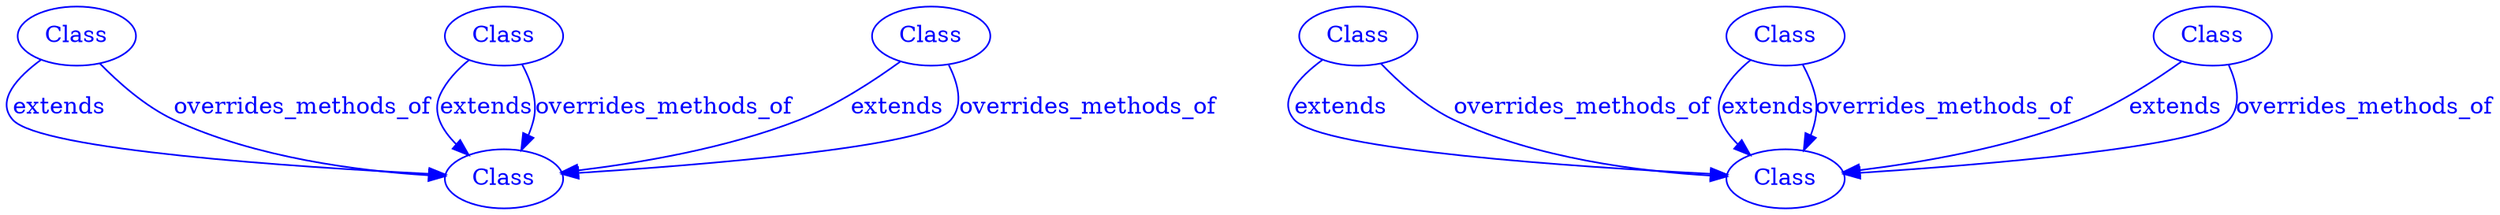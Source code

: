 
digraph SubdueGraph {
  5 [label="Class",color=blue,fontcolor=blue];
  8 [label="Class",color=blue,fontcolor=blue];
  67 [label="Class",color=blue,fontcolor=blue];
  74 [label="Class",color=blue,fontcolor=blue];
  8 -> 5 [label="extends",color=blue,fontcolor=blue];
  67 -> 5 [label="extends",color=blue,fontcolor=blue];
  74 -> 5 [label="extends",color=blue,fontcolor=blue];
  8 -> 5 [label="overrides_methods_of",color=blue,fontcolor=blue];
  67 -> 5 [label="overrides_methods_of",color=blue,fontcolor=blue];
  74 -> 5 [label="overrides_methods_of",color=blue,fontcolor=blue];
  81 [label="Class",color=blue,fontcolor=blue];
  101 [label="Class",color=blue,fontcolor=blue];
  102 [label="Class",color=blue,fontcolor=blue];
  105 [label="Class",color=blue,fontcolor=blue];
  81 -> 102 [label="extends",color=blue,fontcolor=blue];
  101 -> 102 [label="extends",color=blue,fontcolor=blue];
  105 -> 102 [label="extends",color=blue,fontcolor=blue];
  81 -> 102 [label="overrides_methods_of",color=blue,fontcolor=blue];
  101 -> 102 [label="overrides_methods_of",color=blue,fontcolor=blue];
  105 -> 102 [label="overrides_methods_of",color=blue,fontcolor=blue];
}
